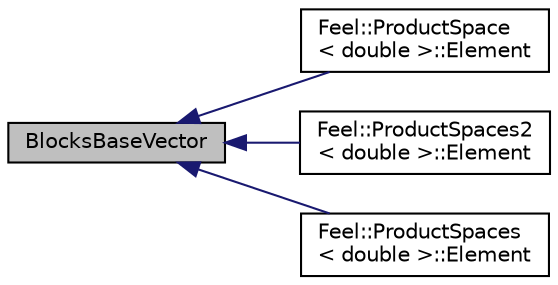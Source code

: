 digraph "BlocksBaseVector"
{
 // LATEX_PDF_SIZE
  edge [fontname="Helvetica",fontsize="10",labelfontname="Helvetica",labelfontsize="10"];
  node [fontname="Helvetica",fontsize="10",shape=record];
  rankdir="LR";
  Node1 [label="BlocksBaseVector",height=0.2,width=0.4,color="black", fillcolor="grey75", style="filled", fontcolor="black",tooltip=" "];
  Node1 -> Node2 [dir="back",color="midnightblue",fontsize="10",style="solid",fontname="Helvetica"];
  Node2 [label="Feel::ProductSpace\l\< double \>::Element",height=0.2,width=0.4,color="black", fillcolor="white", style="filled",URL="$classFeel_1_1ProductSpace_1_1Element.html",tooltip=" "];
  Node1 -> Node3 [dir="back",color="midnightblue",fontsize="10",style="solid",fontname="Helvetica"];
  Node3 [label="Feel::ProductSpaces2\l\< double \>::Element",height=0.2,width=0.4,color="black", fillcolor="white", style="filled",URL="$classFeel_1_1ProductSpaces2_1_1Element.html",tooltip=" "];
  Node1 -> Node4 [dir="back",color="midnightblue",fontsize="10",style="solid",fontname="Helvetica"];
  Node4 [label="Feel::ProductSpaces\l\< double \>::Element",height=0.2,width=0.4,color="black", fillcolor="white", style="filled",URL="$classFeel_1_1ProductSpaces_1_1Element.html",tooltip=" "];
}
